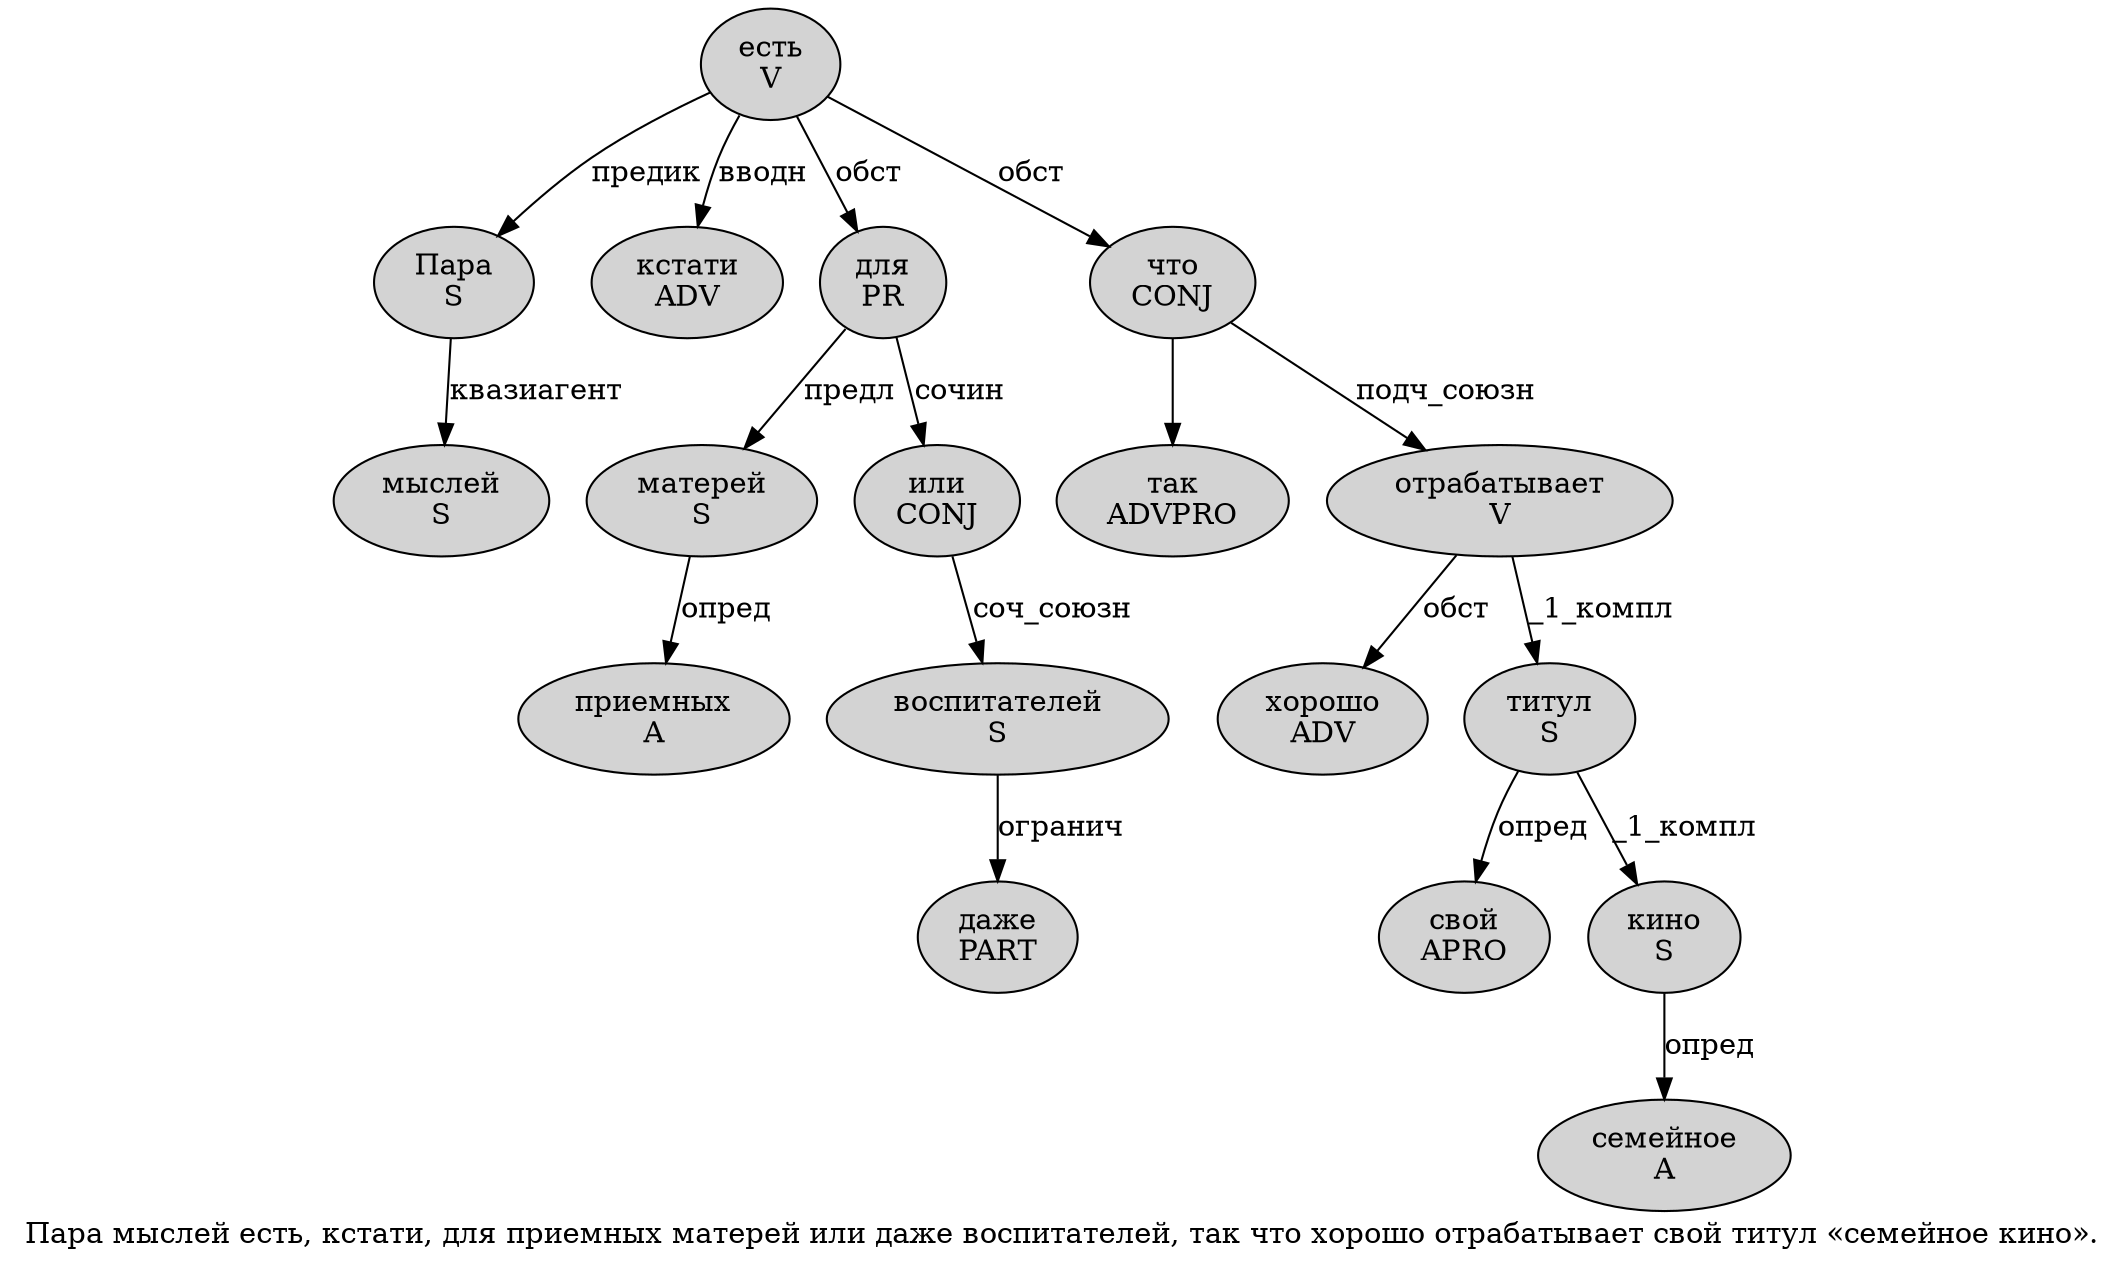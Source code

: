 digraph SENTENCE_2928 {
	graph [label="Пара мыслей есть, кстати, для приемных матерей или даже воспитателей, так что хорошо отрабатывает свой титул «семейное кино»."]
	node [style=filled]
		0 [label="Пара
S" color="" fillcolor=lightgray penwidth=1 shape=ellipse]
		1 [label="мыслей
S" color="" fillcolor=lightgray penwidth=1 shape=ellipse]
		2 [label="есть
V" color="" fillcolor=lightgray penwidth=1 shape=ellipse]
		4 [label="кстати
ADV" color="" fillcolor=lightgray penwidth=1 shape=ellipse]
		6 [label="для
PR" color="" fillcolor=lightgray penwidth=1 shape=ellipse]
		7 [label="приемных
A" color="" fillcolor=lightgray penwidth=1 shape=ellipse]
		8 [label="матерей
S" color="" fillcolor=lightgray penwidth=1 shape=ellipse]
		9 [label="или
CONJ" color="" fillcolor=lightgray penwidth=1 shape=ellipse]
		10 [label="даже
PART" color="" fillcolor=lightgray penwidth=1 shape=ellipse]
		11 [label="воспитателей
S" color="" fillcolor=lightgray penwidth=1 shape=ellipse]
		13 [label="так
ADVPRO" color="" fillcolor=lightgray penwidth=1 shape=ellipse]
		14 [label="что
CONJ" color="" fillcolor=lightgray penwidth=1 shape=ellipse]
		15 [label="хорошо
ADV" color="" fillcolor=lightgray penwidth=1 shape=ellipse]
		16 [label="отрабатывает
V" color="" fillcolor=lightgray penwidth=1 shape=ellipse]
		17 [label="свой
APRO" color="" fillcolor=lightgray penwidth=1 shape=ellipse]
		18 [label="титул
S" color="" fillcolor=lightgray penwidth=1 shape=ellipse]
		20 [label="семейное
A" color="" fillcolor=lightgray penwidth=1 shape=ellipse]
		21 [label="кино
S" color="" fillcolor=lightgray penwidth=1 shape=ellipse]
			21 -> 20 [label="опред"]
			11 -> 10 [label="огранич"]
			14 -> 13
			14 -> 16 [label="подч_союзн"]
			18 -> 17 [label="опред"]
			18 -> 21 [label="_1_компл"]
			6 -> 8 [label="предл"]
			6 -> 9 [label="сочин"]
			2 -> 0 [label="предик"]
			2 -> 4 [label="вводн"]
			2 -> 6 [label="обст"]
			2 -> 14 [label="обст"]
			0 -> 1 [label="квазиагент"]
			16 -> 15 [label="обст"]
			16 -> 18 [label="_1_компл"]
			9 -> 11 [label="соч_союзн"]
			8 -> 7 [label="опред"]
}